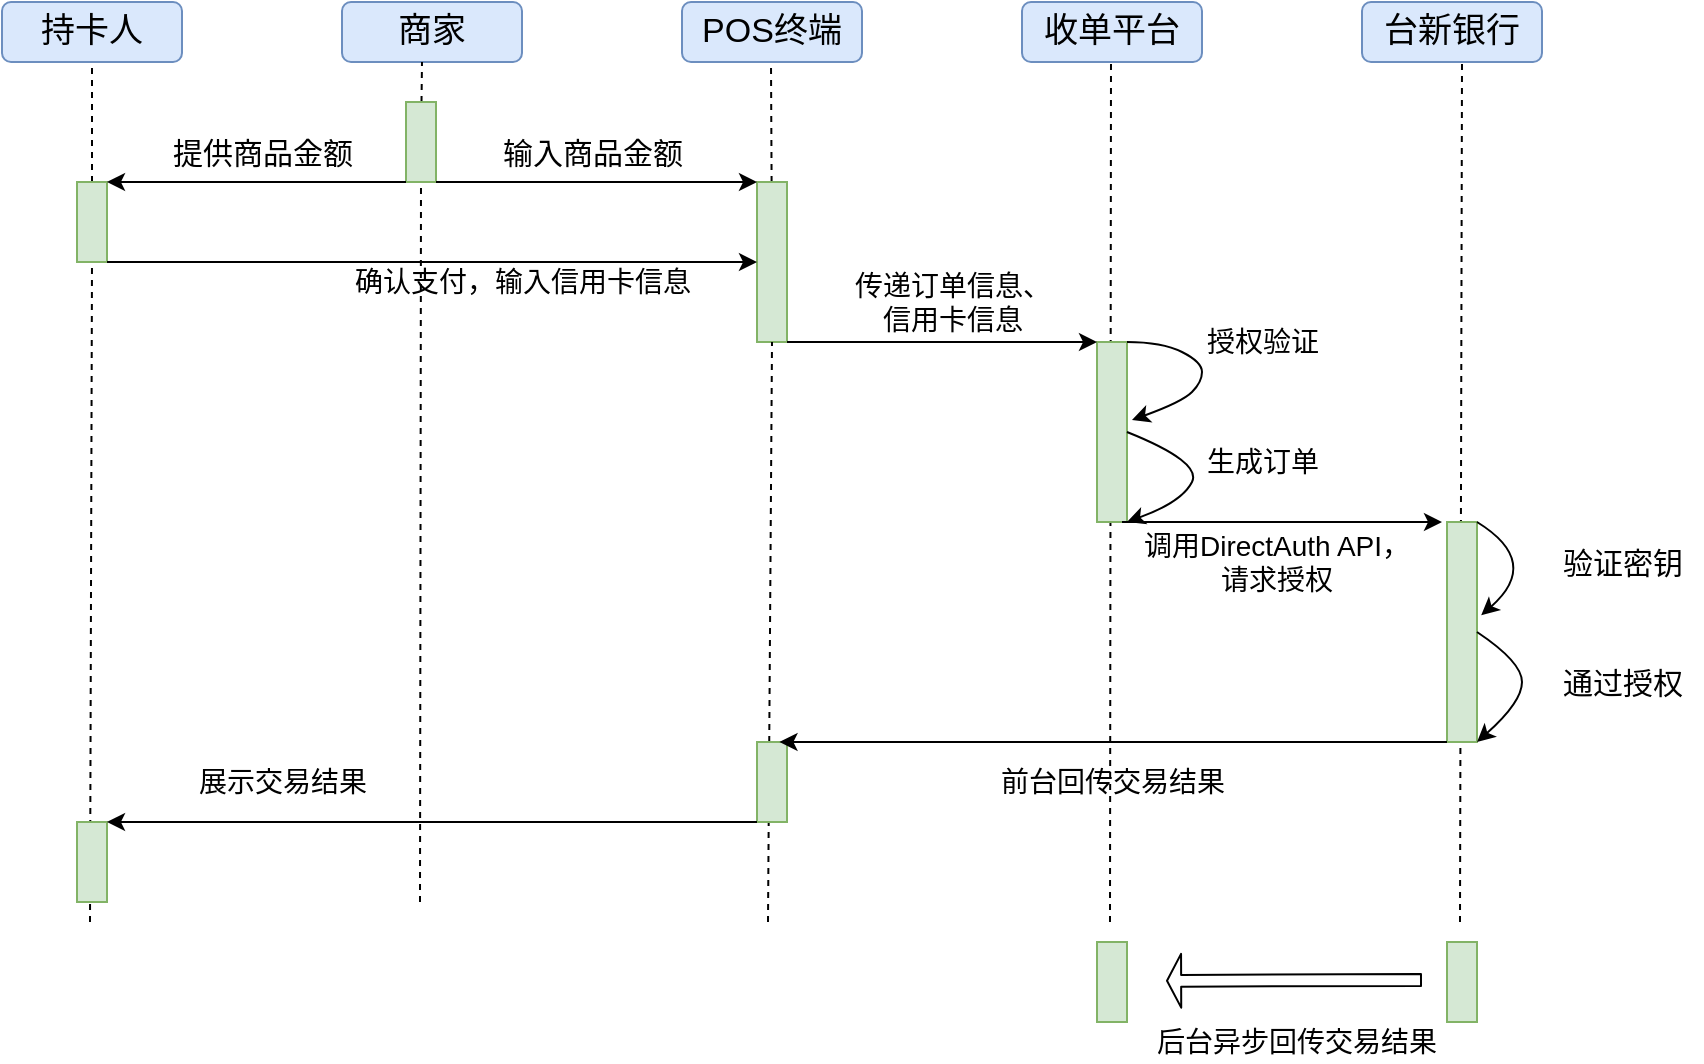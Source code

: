 <mxfile version="13.2.4" type="github">
  <diagram id="YyOWJD14Wb275RXxZn9Y" name="Page-1">
    <mxGraphModel dx="1221" dy="644" grid="1" gridSize="10" guides="1" tooltips="1" connect="1" arrows="1" fold="1" page="1" pageScale="1" pageWidth="827" pageHeight="1169" math="0" shadow="0">
      <root>
        <mxCell id="0" />
        <mxCell id="1" parent="0" />
        <mxCell id="_klwT8lkw9nOGXZvojrT-1" value="持卡人" style="rounded=1;whiteSpace=wrap;html=1;fillColor=#dae8fc;strokeColor=#6c8ebf;fontSize=17;" vertex="1" parent="1">
          <mxGeometry x="110" y="100" width="90" height="30" as="geometry" />
        </mxCell>
        <mxCell id="_klwT8lkw9nOGXZvojrT-2" value="商家" style="rounded=1;whiteSpace=wrap;html=1;fillColor=#dae8fc;strokeColor=#6c8ebf;fontSize=17;" vertex="1" parent="1">
          <mxGeometry x="280" y="100" width="90" height="30" as="geometry" />
        </mxCell>
        <mxCell id="_klwT8lkw9nOGXZvojrT-3" value="POS终端" style="rounded=1;whiteSpace=wrap;html=1;fillColor=#dae8fc;strokeColor=#6c8ebf;fontSize=17;" vertex="1" parent="1">
          <mxGeometry x="450" y="100" width="90" height="30" as="geometry" />
        </mxCell>
        <mxCell id="_klwT8lkw9nOGXZvojrT-4" value="收单平台" style="rounded=1;whiteSpace=wrap;html=1;fillColor=#dae8fc;strokeColor=#6c8ebf;fontSize=17;" vertex="1" parent="1">
          <mxGeometry x="620" y="100" width="90" height="30" as="geometry" />
        </mxCell>
        <mxCell id="_klwT8lkw9nOGXZvojrT-5" value="台新银行" style="rounded=1;whiteSpace=wrap;html=1;fillColor=#dae8fc;strokeColor=#6c8ebf;fontSize=17;" vertex="1" parent="1">
          <mxGeometry x="790" y="100" width="90" height="30" as="geometry" />
        </mxCell>
        <mxCell id="_klwT8lkw9nOGXZvojrT-6" value="" style="endArrow=none;dashed=1;html=1;fontSize=17;entryX=0.5;entryY=1;entryDx=0;entryDy=0;" edge="1" parent="1" source="_klwT8lkw9nOGXZvojrT-14" target="_klwT8lkw9nOGXZvojrT-1">
          <mxGeometry width="50" height="50" relative="1" as="geometry">
            <mxPoint x="155" y="630" as="sourcePoint" />
            <mxPoint x="180" y="170" as="targetPoint" />
          </mxGeometry>
        </mxCell>
        <mxCell id="_klwT8lkw9nOGXZvojrT-7" value="" style="endArrow=none;dashed=1;html=1;fontSize=17;entryX=0.5;entryY=1;entryDx=0;entryDy=0;" edge="1" parent="1" source="_klwT8lkw9nOGXZvojrT-12">
          <mxGeometry width="50" height="50" relative="1" as="geometry">
            <mxPoint x="320" y="630" as="sourcePoint" />
            <mxPoint x="320" y="130" as="targetPoint" />
          </mxGeometry>
        </mxCell>
        <mxCell id="_klwT8lkw9nOGXZvojrT-8" value="" style="endArrow=none;dashed=1;html=1;fontSize=17;entryX=0.5;entryY=1;entryDx=0;entryDy=0;" edge="1" parent="1" source="_klwT8lkw9nOGXZvojrT-18">
          <mxGeometry width="50" height="50" relative="1" as="geometry">
            <mxPoint x="494.5" y="630" as="sourcePoint" />
            <mxPoint x="494.5" y="130" as="targetPoint" />
          </mxGeometry>
        </mxCell>
        <mxCell id="_klwT8lkw9nOGXZvojrT-9" value="" style="endArrow=none;dashed=1;html=1;fontSize=17;entryX=0.5;entryY=1;entryDx=0;entryDy=0;" edge="1" parent="1">
          <mxGeometry width="50" height="50" relative="1" as="geometry">
            <mxPoint x="664" y="560" as="sourcePoint" />
            <mxPoint x="664.5" y="130" as="targetPoint" />
          </mxGeometry>
        </mxCell>
        <mxCell id="_klwT8lkw9nOGXZvojrT-10" value="" style="endArrow=none;dashed=1;html=1;fontSize=17;entryX=0.5;entryY=1;entryDx=0;entryDy=0;" edge="1" parent="1">
          <mxGeometry width="50" height="50" relative="1" as="geometry">
            <mxPoint x="839" y="560" as="sourcePoint" />
            <mxPoint x="840" y="130" as="targetPoint" />
          </mxGeometry>
        </mxCell>
        <mxCell id="_klwT8lkw9nOGXZvojrT-12" value="" style="rounded=0;whiteSpace=wrap;html=1;fontSize=17;fillColor=#d5e8d4;strokeColor=#82b366;" vertex="1" parent="1">
          <mxGeometry x="312" y="150" width="15" height="40" as="geometry" />
        </mxCell>
        <mxCell id="_klwT8lkw9nOGXZvojrT-13" value="" style="endArrow=none;dashed=1;html=1;fontSize=17;entryX=0.5;entryY=1;entryDx=0;entryDy=0;" edge="1" parent="1" target="_klwT8lkw9nOGXZvojrT-12">
          <mxGeometry width="50" height="50" relative="1" as="geometry">
            <mxPoint x="319" y="550" as="sourcePoint" />
            <mxPoint x="320" y="130" as="targetPoint" />
          </mxGeometry>
        </mxCell>
        <mxCell id="_klwT8lkw9nOGXZvojrT-14" value="" style="rounded=0;whiteSpace=wrap;html=1;fontSize=17;fillColor=#d5e8d4;strokeColor=#82b366;" vertex="1" parent="1">
          <mxGeometry x="147.5" y="190" width="15" height="40" as="geometry" />
        </mxCell>
        <mxCell id="_klwT8lkw9nOGXZvojrT-15" value="" style="endArrow=none;dashed=1;html=1;fontSize=17;entryX=0.5;entryY=1;entryDx=0;entryDy=0;" edge="1" parent="1" target="_klwT8lkw9nOGXZvojrT-14">
          <mxGeometry width="50" height="50" relative="1" as="geometry">
            <mxPoint x="154" y="560" as="sourcePoint" />
            <mxPoint x="155" y="130" as="targetPoint" />
          </mxGeometry>
        </mxCell>
        <mxCell id="_klwT8lkw9nOGXZvojrT-16" value="" style="endArrow=classic;html=1;fontSize=17;exitX=0;exitY=1;exitDx=0;exitDy=0;entryX=1;entryY=0;entryDx=0;entryDy=0;" edge="1" parent="1" source="_klwT8lkw9nOGXZvojrT-12" target="_klwT8lkw9nOGXZvojrT-14">
          <mxGeometry width="50" height="50" relative="1" as="geometry">
            <mxPoint x="150" y="260" as="sourcePoint" />
            <mxPoint x="200" y="210" as="targetPoint" />
          </mxGeometry>
        </mxCell>
        <mxCell id="_klwT8lkw9nOGXZvojrT-17" value="提供商品金额" style="text;html=1;align=center;verticalAlign=middle;resizable=0;points=[];autosize=1;fontSize=15;" vertex="1" parent="1">
          <mxGeometry x="185" y="165" width="110" height="20" as="geometry" />
        </mxCell>
        <mxCell id="_klwT8lkw9nOGXZvojrT-18" value="" style="rounded=0;whiteSpace=wrap;html=1;fontSize=17;fillColor=#d5e8d4;strokeColor=#82b366;" vertex="1" parent="1">
          <mxGeometry x="487.5" y="190" width="15" height="80" as="geometry" />
        </mxCell>
        <mxCell id="_klwT8lkw9nOGXZvojrT-19" value="" style="endArrow=none;dashed=1;html=1;fontSize=17;entryX=0.5;entryY=1;entryDx=0;entryDy=0;" edge="1" parent="1" target="_klwT8lkw9nOGXZvojrT-18">
          <mxGeometry width="50" height="50" relative="1" as="geometry">
            <mxPoint x="493" y="560" as="sourcePoint" />
            <mxPoint x="494.5" y="130" as="targetPoint" />
          </mxGeometry>
        </mxCell>
        <mxCell id="_klwT8lkw9nOGXZvojrT-21" value="确认支付，输入信用卡信息" style="text;html=1;align=center;verticalAlign=middle;resizable=0;points=[];autosize=1;fontSize=14;" vertex="1" parent="1">
          <mxGeometry x="280" y="230" width="180" height="20" as="geometry" />
        </mxCell>
        <mxCell id="_klwT8lkw9nOGXZvojrT-22" value="" style="rounded=0;whiteSpace=wrap;html=1;fontSize=17;fillColor=#d5e8d4;strokeColor=#82b366;" vertex="1" parent="1">
          <mxGeometry x="657.5" y="270" width="15" height="90" as="geometry" />
        </mxCell>
        <mxCell id="_klwT8lkw9nOGXZvojrT-24" value="" style="endArrow=classic;html=1;fontSize=15;exitX=1;exitY=1;exitDx=0;exitDy=0;entryX=0;entryY=0;entryDx=0;entryDy=0;" edge="1" parent="1" source="_klwT8lkw9nOGXZvojrT-18" target="_klwT8lkw9nOGXZvojrT-22">
          <mxGeometry width="50" height="50" relative="1" as="geometry">
            <mxPoint x="520" y="330" as="sourcePoint" />
            <mxPoint x="570" y="280" as="targetPoint" />
          </mxGeometry>
        </mxCell>
        <mxCell id="_klwT8lkw9nOGXZvojrT-25" value="&lt;div style=&quot;font-size: 14px&quot;&gt;传递订单信息、&lt;/div&gt;&lt;div style=&quot;font-size: 14px&quot;&gt;信用卡信息&lt;/div&gt;" style="text;html=1;align=center;verticalAlign=middle;resizable=0;points=[];autosize=1;fontSize=14;" vertex="1" parent="1">
          <mxGeometry x="530" y="230" width="110" height="40" as="geometry" />
        </mxCell>
        <mxCell id="_klwT8lkw9nOGXZvojrT-26" value="" style="curved=1;endArrow=classic;html=1;fontSize=15;exitX=1;exitY=0;exitDx=0;exitDy=0;" edge="1" parent="1" source="_klwT8lkw9nOGXZvojrT-22">
          <mxGeometry width="50" height="50" relative="1" as="geometry">
            <mxPoint x="630" y="390" as="sourcePoint" />
            <mxPoint x="675" y="309" as="targetPoint" />
            <Array as="points">
              <mxPoint x="690" y="270" />
              <mxPoint x="710" y="280" />
              <mxPoint x="710" y="290" />
              <mxPoint x="700" y="300" />
            </Array>
          </mxGeometry>
        </mxCell>
        <mxCell id="_klwT8lkw9nOGXZvojrT-27" value="授权验证" style="text;html=1;align=center;verticalAlign=middle;resizable=0;points=[];autosize=1;fontSize=14;" vertex="1" parent="1">
          <mxGeometry x="705" y="260" width="70" height="20" as="geometry" />
        </mxCell>
        <mxCell id="_klwT8lkw9nOGXZvojrT-28" value="" style="curved=1;endArrow=classic;html=1;fontSize=15;exitX=1;exitY=0.5;exitDx=0;exitDy=0;entryX=1;entryY=1;entryDx=0;entryDy=0;" edge="1" parent="1" source="_klwT8lkw9nOGXZvojrT-22" target="_klwT8lkw9nOGXZvojrT-22">
          <mxGeometry width="50" height="50" relative="1" as="geometry">
            <mxPoint x="672.5" y="270" as="sourcePoint" />
            <mxPoint x="675.005" y="308.97" as="targetPoint" />
            <Array as="points">
              <mxPoint x="710" y="330" />
              <mxPoint x="700" y="350" />
            </Array>
          </mxGeometry>
        </mxCell>
        <mxCell id="_klwT8lkw9nOGXZvojrT-29" value="生成订单" style="text;html=1;align=center;verticalAlign=middle;resizable=0;points=[];autosize=1;fontSize=14;" vertex="1" parent="1">
          <mxGeometry x="705" y="320" width="70" height="20" as="geometry" />
        </mxCell>
        <mxCell id="_klwT8lkw9nOGXZvojrT-30" value="" style="rounded=0;whiteSpace=wrap;html=1;fontSize=17;fillColor=#d5e8d4;strokeColor=#82b366;" vertex="1" parent="1">
          <mxGeometry x="832.5" y="360" width="15" height="110" as="geometry" />
        </mxCell>
        <mxCell id="_klwT8lkw9nOGXZvojrT-32" value="" style="endArrow=classic;html=1;fontSize=15;" edge="1" parent="1">
          <mxGeometry width="50" height="50" relative="1" as="geometry">
            <mxPoint x="670" y="360" as="sourcePoint" />
            <mxPoint x="830" y="360" as="targetPoint" />
          </mxGeometry>
        </mxCell>
        <mxCell id="_klwT8lkw9nOGXZvojrT-33" value="&lt;div&gt;调用DirectAuth API，&lt;/div&gt;&lt;div&gt;请求授权&lt;/div&gt;" style="text;html=1;align=center;verticalAlign=middle;resizable=0;points=[];autosize=1;fontSize=14;" vertex="1" parent="1">
          <mxGeometry x="672" y="360" width="150" height="40" as="geometry" />
        </mxCell>
        <mxCell id="_klwT8lkw9nOGXZvojrT-34" value="" style="curved=1;endArrow=classic;html=1;fontSize=15;exitX=1;exitY=0;exitDx=0;exitDy=0;entryX=1.139;entryY=0.424;entryDx=0;entryDy=0;entryPerimeter=0;" edge="1" parent="1" source="_klwT8lkw9nOGXZvojrT-30" target="_klwT8lkw9nOGXZvojrT-30">
          <mxGeometry width="50" height="50" relative="1" as="geometry">
            <mxPoint x="672.5" y="315" as="sourcePoint" />
            <mxPoint x="672.5" y="360" as="targetPoint" />
            <Array as="points">
              <mxPoint x="880" y="380" />
            </Array>
          </mxGeometry>
        </mxCell>
        <mxCell id="_klwT8lkw9nOGXZvojrT-35" value="验证密钥" style="text;html=1;align=center;verticalAlign=middle;resizable=0;points=[];autosize=1;fontSize=15;" vertex="1" parent="1">
          <mxGeometry x="880" y="370" width="80" height="20" as="geometry" />
        </mxCell>
        <mxCell id="_klwT8lkw9nOGXZvojrT-41" value="" style="endArrow=none;dashed=1;html=1;fontSize=17;entryX=0.5;entryY=1;entryDx=0;entryDy=0;" edge="1" parent="1" source="_klwT8lkw9nOGXZvojrT-57">
          <mxGeometry width="50" height="50" relative="1" as="geometry">
            <mxPoint x="152.5" y="680" as="sourcePoint" />
            <mxPoint x="152.5" y="550.0" as="targetPoint" />
          </mxGeometry>
        </mxCell>
        <mxCell id="_klwT8lkw9nOGXZvojrT-50" value="" style="rounded=0;whiteSpace=wrap;html=1;fontSize=17;fillColor=#d5e8d4;strokeColor=#82b366;" vertex="1" parent="1">
          <mxGeometry x="487.5" y="470" width="15" height="40" as="geometry" />
        </mxCell>
        <mxCell id="_klwT8lkw9nOGXZvojrT-54" value="" style="endArrow=classic;html=1;fontSize=15;exitX=0;exitY=1;exitDx=0;exitDy=0;entryX=0.75;entryY=0;entryDx=0;entryDy=0;" edge="1" parent="1" target="_klwT8lkw9nOGXZvojrT-50">
          <mxGeometry width="50" height="50" relative="1" as="geometry">
            <mxPoint x="832.5" y="470.0" as="sourcePoint" />
            <mxPoint x="600" y="550" as="targetPoint" />
          </mxGeometry>
        </mxCell>
        <mxCell id="_klwT8lkw9nOGXZvojrT-56" value="前台回传交易结果" style="text;html=1;align=center;verticalAlign=middle;resizable=0;points=[];autosize=1;fontSize=14;" vertex="1" parent="1">
          <mxGeometry x="600" y="480" width="130" height="20" as="geometry" />
        </mxCell>
        <mxCell id="_klwT8lkw9nOGXZvojrT-57" value="" style="rounded=0;whiteSpace=wrap;html=1;fontSize=17;fillColor=#d5e8d4;strokeColor=#82b366;" vertex="1" parent="1">
          <mxGeometry x="147.5" y="510" width="15" height="40" as="geometry" />
        </mxCell>
        <mxCell id="_klwT8lkw9nOGXZvojrT-59" value="" style="endArrow=classic;html=1;fontSize=14;exitX=0;exitY=1;exitDx=0;exitDy=0;entryX=1;entryY=0;entryDx=0;entryDy=0;" edge="1" parent="1" source="_klwT8lkw9nOGXZvojrT-50" target="_klwT8lkw9nOGXZvojrT-57">
          <mxGeometry width="50" height="50" relative="1" as="geometry">
            <mxPoint x="370" y="560" as="sourcePoint" />
            <mxPoint x="420" y="510" as="targetPoint" />
          </mxGeometry>
        </mxCell>
        <mxCell id="_klwT8lkw9nOGXZvojrT-60" value="展示交易结果" style="text;html=1;align=center;verticalAlign=middle;resizable=0;points=[];autosize=1;fontSize=14;" vertex="1" parent="1">
          <mxGeometry x="200" y="480" width="100" height="20" as="geometry" />
        </mxCell>
        <mxCell id="_klwT8lkw9nOGXZvojrT-67" value="" style="endArrow=classic;html=1;fontSize=14;exitX=1;exitY=1;exitDx=0;exitDy=0;entryX=0;entryY=0;entryDx=0;entryDy=0;" edge="1" parent="1" source="_klwT8lkw9nOGXZvojrT-12" target="_klwT8lkw9nOGXZvojrT-18">
          <mxGeometry width="50" height="50" relative="1" as="geometry">
            <mxPoint x="210" y="310" as="sourcePoint" />
            <mxPoint x="260" y="260" as="targetPoint" />
          </mxGeometry>
        </mxCell>
        <mxCell id="_klwT8lkw9nOGXZvojrT-68" value="" style="endArrow=classic;html=1;fontSize=14;exitX=1;exitY=1;exitDx=0;exitDy=0;entryX=0;entryY=0.5;entryDx=0;entryDy=0;" edge="1" parent="1" source="_klwT8lkw9nOGXZvojrT-14" target="_klwT8lkw9nOGXZvojrT-18">
          <mxGeometry width="50" height="50" relative="1" as="geometry">
            <mxPoint x="270" y="300" as="sourcePoint" />
            <mxPoint x="320" y="250" as="targetPoint" />
          </mxGeometry>
        </mxCell>
        <mxCell id="_klwT8lkw9nOGXZvojrT-69" value="输入商品金额" style="text;html=1;align=center;verticalAlign=middle;resizable=0;points=[];autosize=1;fontSize=15;" vertex="1" parent="1">
          <mxGeometry x="350" y="165" width="110" height="20" as="geometry" />
        </mxCell>
        <mxCell id="_klwT8lkw9nOGXZvojrT-70" value="" style="curved=1;endArrow=classic;html=1;fontSize=15;exitX=1;exitY=0.5;exitDx=0;exitDy=0;entryX=1;entryY=1;entryDx=0;entryDy=0;" edge="1" parent="1" source="_klwT8lkw9nOGXZvojrT-30" target="_klwT8lkw9nOGXZvojrT-30">
          <mxGeometry width="50" height="50" relative="1" as="geometry">
            <mxPoint x="847.5" y="360" as="sourcePoint" />
            <mxPoint x="849.585" y="406.64" as="targetPoint" />
            <Array as="points">
              <mxPoint x="870" y="430" />
              <mxPoint x="870" y="450" />
            </Array>
          </mxGeometry>
        </mxCell>
        <mxCell id="_klwT8lkw9nOGXZvojrT-71" value="通过授权" style="text;html=1;align=center;verticalAlign=middle;resizable=0;points=[];autosize=1;fontSize=15;" vertex="1" parent="1">
          <mxGeometry x="880" y="430" width="80" height="20" as="geometry" />
        </mxCell>
        <mxCell id="_klwT8lkw9nOGXZvojrT-74" value="" style="rounded=0;whiteSpace=wrap;html=1;fontSize=17;fillColor=#d5e8d4;strokeColor=#82b366;" vertex="1" parent="1">
          <mxGeometry x="832.5" y="570" width="15" height="40" as="geometry" />
        </mxCell>
        <mxCell id="_klwT8lkw9nOGXZvojrT-75" value="" style="shape=flexArrow;endArrow=classic;html=1;fontSize=14;width=5.882;endSize=2.024;" edge="1" parent="1">
          <mxGeometry width="50" height="50" relative="1" as="geometry">
            <mxPoint x="820" y="589" as="sourcePoint" />
            <mxPoint x="692" y="589.41" as="targetPoint" />
          </mxGeometry>
        </mxCell>
        <mxCell id="_klwT8lkw9nOGXZvojrT-76" value="" style="rounded=0;whiteSpace=wrap;html=1;fontSize=17;fillColor=#d5e8d4;strokeColor=#82b366;" vertex="1" parent="1">
          <mxGeometry x="657.5" y="570" width="15" height="40" as="geometry" />
        </mxCell>
        <mxCell id="_klwT8lkw9nOGXZvojrT-77" value="后台异步回传交易结果" style="text;html=1;align=center;verticalAlign=middle;resizable=0;points=[];autosize=1;fontSize=14;" vertex="1" parent="1">
          <mxGeometry x="677" y="610" width="160" height="20" as="geometry" />
        </mxCell>
      </root>
    </mxGraphModel>
  </diagram>
</mxfile>

